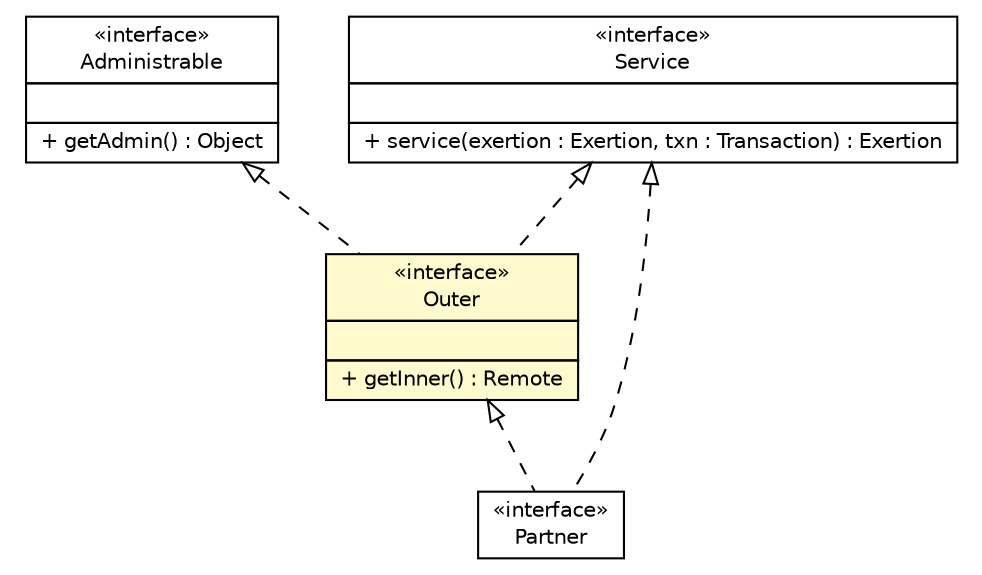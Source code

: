 #!/usr/local/bin/dot
#
# Class diagram 
# Generated by UMLGraph version R5_6 (http://www.umlgraph.org/)
#

digraph G {
	edge [fontname="Helvetica",fontsize=10,labelfontname="Helvetica",labelfontsize=10];
	node [fontname="Helvetica",fontsize=10,shape=plaintext];
	nodesep=0.25;
	ranksep=0.5;
	// sorcer.service.Service
	c373805 [label=<<table title="sorcer.service.Service" border="0" cellborder="1" cellspacing="0" cellpadding="2" port="p" href="../../service/Service.html">
		<tr><td><table border="0" cellspacing="0" cellpadding="1">
<tr><td align="center" balign="center"> &#171;interface&#187; </td></tr>
<tr><td align="center" balign="center"> Service </td></tr>
		</table></td></tr>
		<tr><td><table border="0" cellspacing="0" cellpadding="1">
<tr><td align="left" balign="left">  </td></tr>
		</table></td></tr>
		<tr><td><table border="0" cellspacing="0" cellpadding="1">
<tr><td align="left" balign="left"> + service(exertion : Exertion, txn : Transaction) : Exertion </td></tr>
		</table></td></tr>
		</table>>, URL="../../service/Service.html", fontname="Helvetica", fontcolor="black", fontsize=10.0];
	// sorcer.core.proxy.Outer
	c373950 [label=<<table title="sorcer.core.proxy.Outer" border="0" cellborder="1" cellspacing="0" cellpadding="2" port="p" bgcolor="lemonChiffon" href="./Outer.html">
		<tr><td><table border="0" cellspacing="0" cellpadding="1">
<tr><td align="center" balign="center"> &#171;interface&#187; </td></tr>
<tr><td align="center" balign="center"> Outer </td></tr>
		</table></td></tr>
		<tr><td><table border="0" cellspacing="0" cellpadding="1">
<tr><td align="left" balign="left">  </td></tr>
		</table></td></tr>
		<tr><td><table border="0" cellspacing="0" cellpadding="1">
<tr><td align="left" balign="left"> + getInner() : Remote </td></tr>
		</table></td></tr>
		</table>>, URL="./Outer.html", fontname="Helvetica", fontcolor="black", fontsize=10.0];
	// sorcer.core.proxy.Partner
	c373953 [label=<<table title="sorcer.core.proxy.Partner" border="0" cellborder="1" cellspacing="0" cellpadding="2" port="p" href="./Partner.html">
		<tr><td><table border="0" cellspacing="0" cellpadding="1">
<tr><td align="center" balign="center"> &#171;interface&#187; </td></tr>
<tr><td align="center" balign="center"> Partner </td></tr>
		</table></td></tr>
		</table>>, URL="./Partner.html", fontname="Helvetica", fontcolor="black", fontsize=10.0];
	//sorcer.core.proxy.Outer implements net.jini.admin.Administrable
	c374402:p -> c373950:p [dir=back,arrowtail=empty,style=dashed];
	//sorcer.core.proxy.Outer implements sorcer.service.Service
	c373805:p -> c373950:p [dir=back,arrowtail=empty,style=dashed];
	//sorcer.core.proxy.Partner implements sorcer.core.proxy.Outer
	c373950:p -> c373953:p [dir=back,arrowtail=empty,style=dashed];
	//sorcer.core.proxy.Partner implements sorcer.service.Service
	c373805:p -> c373953:p [dir=back,arrowtail=empty,style=dashed];
	// net.jini.admin.Administrable
	c374402 [label=<<table title="net.jini.admin.Administrable" border="0" cellborder="1" cellspacing="0" cellpadding="2" port="p" href="https://river.apache.org/doc/api/net/jini/admin/Administrable.html">
		<tr><td><table border="0" cellspacing="0" cellpadding="1">
<tr><td align="center" balign="center"> &#171;interface&#187; </td></tr>
<tr><td align="center" balign="center"> Administrable </td></tr>
		</table></td></tr>
		<tr><td><table border="0" cellspacing="0" cellpadding="1">
<tr><td align="left" balign="left">  </td></tr>
		</table></td></tr>
		<tr><td><table border="0" cellspacing="0" cellpadding="1">
<tr><td align="left" balign="left"> + getAdmin() : Object </td></tr>
		</table></td></tr>
		</table>>, URL="https://river.apache.org/doc/api/net/jini/admin/Administrable.html", fontname="Helvetica", fontcolor="black", fontsize=10.0];
}

